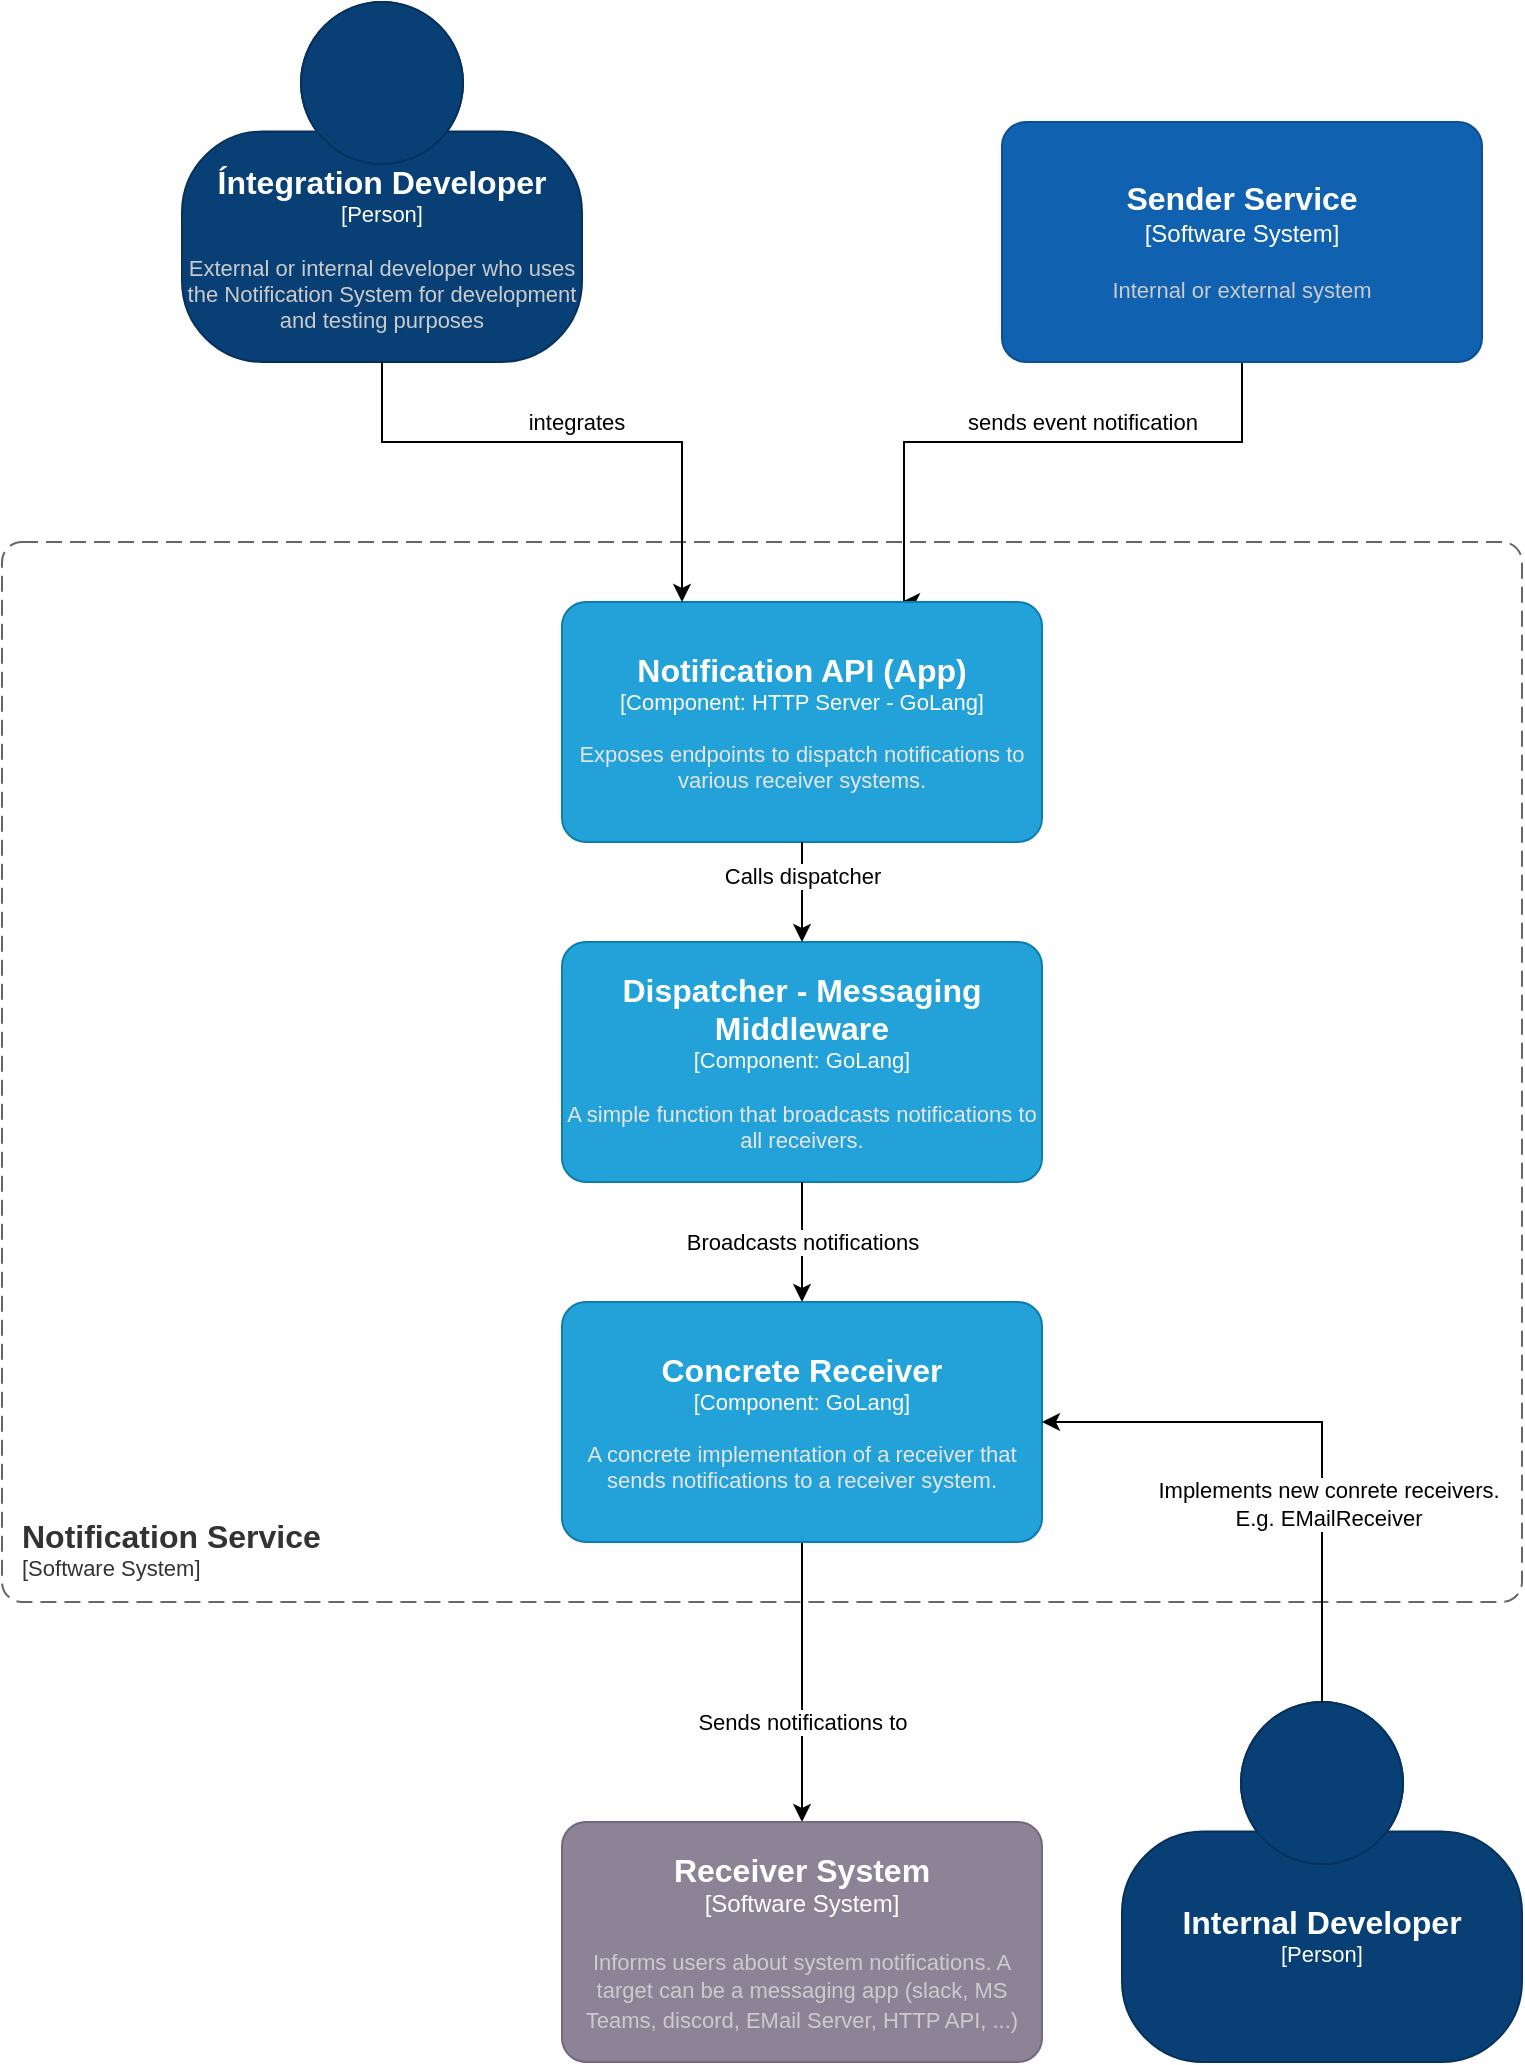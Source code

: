 <mxfile version="24.7.17">
  <diagram id="b3HfvrdQf_3uVzPGQTef" name="Seite-1">
    <mxGraphModel dx="1098" dy="827" grid="1" gridSize="10" guides="1" tooltips="1" connect="1" arrows="1" fold="1" page="1" pageScale="1" pageWidth="827" pageHeight="1169" math="0" shadow="0">
      <root>
        <mxCell id="0" />
        <mxCell id="1" parent="0" />
        <object placeholders="1" c4Name="Íntegration Developer" c4Type="Person" c4Description="External or internal developer who uses the Notification System for development and testing purposes" label="&lt;font style=&quot;font-size: 16px&quot;&gt;&lt;b&gt;%c4Name%&lt;/b&gt;&lt;/font&gt;&lt;div&gt;[%c4Type%]&lt;/div&gt;&lt;br&gt;&lt;div&gt;&lt;font style=&quot;font-size: 11px&quot;&gt;&lt;font color=&quot;#cccccc&quot;&gt;%c4Description%&lt;/font&gt;&lt;/div&gt;" id="FH4FXdNxscaW2-LvbzzQ-1">
          <mxCell style="html=1;fontSize=11;dashed=0;whiteSpace=wrap;fillColor=#083F75;strokeColor=#06315C;fontColor=#ffffff;shape=mxgraph.c4.person2;align=center;metaEdit=1;points=[[0.5,0,0],[1,0.5,0],[1,0.75,0],[0.75,1,0],[0.5,1,0],[0.25,1,0],[0,0.75,0],[0,0.5,0]];resizable=0;" vertex="1" parent="1">
            <mxGeometry x="130" y="80" width="200" height="180" as="geometry" />
          </mxCell>
        </object>
        <mxCell id="FH4FXdNxscaW2-LvbzzQ-8" value="sends event notification" style="edgeStyle=orthogonalEdgeStyle;rounded=0;orthogonalLoop=1;jettySize=auto;html=1;exitX=0.5;exitY=1;exitDx=0;exitDy=0;exitPerimeter=0;" edge="1" parent="1" source="FH4FXdNxscaW2-LvbzzQ-3">
          <mxGeometry x="-0.171" y="-10" relative="1" as="geometry">
            <mxPoint x="490" y="380" as="targetPoint" />
            <Array as="points">
              <mxPoint x="660" y="300" />
              <mxPoint x="491" y="300" />
            </Array>
            <mxPoint as="offset" />
          </mxGeometry>
        </mxCell>
        <mxCell id="FH4FXdNxscaW2-LvbzzQ-22" value="&lt;div&gt;&lt;br&gt;&lt;/div&gt;&lt;div&gt;&lt;br&gt;&lt;/div&gt;" style="edgeLabel;html=1;align=center;verticalAlign=middle;resizable=0;points=[];" vertex="1" connectable="0" parent="FH4FXdNxscaW2-LvbzzQ-8">
          <mxGeometry x="-0.42" y="2" relative="1" as="geometry">
            <mxPoint x="-56" as="offset" />
          </mxGeometry>
        </mxCell>
        <object placeholders="1" c4Name="Sender Service" c4Type="Software System" c4Description="Internal or external system" label="&lt;font style=&quot;font-size: 16px&quot;&gt;&lt;b&gt;%c4Name%&lt;/b&gt;&lt;/font&gt;&lt;div&gt;[%c4Type%]&lt;/div&gt;&lt;br&gt;&lt;div&gt;&lt;font style=&quot;font-size: 11px&quot;&gt;&lt;font color=&quot;#cccccc&quot;&gt;%c4Description%&lt;/font&gt;&lt;/div&gt;" id="FH4FXdNxscaW2-LvbzzQ-3">
          <mxCell style="rounded=1;whiteSpace=wrap;html=1;labelBackgroundColor=none;fillColor=#1061B0;fontColor=#ffffff;align=center;arcSize=10;strokeColor=#0D5091;metaEdit=1;resizable=0;points=[[0.25,0,0],[0.5,0,0],[0.75,0,0],[1,0.25,0],[1,0.5,0],[1,0.75,0],[0.75,1,0],[0.5,1,0],[0.25,1,0],[0,0.75,0],[0,0.5,0],[0,0.25,0]];" vertex="1" parent="1">
            <mxGeometry x="540" y="140" width="240" height="120" as="geometry" />
          </mxCell>
        </object>
        <object placeholders="1" c4Name="Notification Service" c4Type="SystemScopeBoundary" c4Application="Software System" label="&lt;font style=&quot;font-size: 16px&quot;&gt;&lt;b&gt;&lt;div style=&quot;text-align: left&quot;&gt;%c4Name%&lt;/div&gt;&lt;/b&gt;&lt;/font&gt;&lt;div style=&quot;text-align: left&quot;&gt;[%c4Application%]&lt;/div&gt;" id="FH4FXdNxscaW2-LvbzzQ-5">
          <mxCell style="rounded=1;fontSize=11;whiteSpace=wrap;html=1;dashed=1;arcSize=20;fillColor=none;strokeColor=#666666;fontColor=#333333;labelBackgroundColor=none;align=left;verticalAlign=bottom;labelBorderColor=none;spacingTop=0;spacing=10;dashPattern=8 4;metaEdit=1;rotatable=0;perimeter=rectanglePerimeter;noLabel=0;labelPadding=0;allowArrows=0;connectable=0;expand=0;recursiveResize=0;editable=1;pointerEvents=0;absoluteArcSize=1;points=[[0.25,0,0],[0.5,0,0],[0.75,0,0],[1,0.25,0],[1,0.5,0],[1,0.75,0],[0.75,1,0],[0.5,1,0],[0.25,1,0],[0,0.75,0],[0,0.5,0],[0,0.25,0]];" vertex="1" parent="1">
            <mxGeometry x="40" y="350" width="760" height="530" as="geometry" />
          </mxCell>
        </object>
        <object placeholders="1" c4Name="Notification API (App)" c4Type="Component" c4Technology="HTTP Server - GoLang" c4Description="Exposes endpoints to dispatch notifications to various receiver systems. " label="&lt;font style=&quot;font-size: 16px&quot;&gt;&lt;b&gt;%c4Name%&lt;/b&gt;&lt;/font&gt;&lt;div&gt;[%c4Type%: %c4Technology%]&lt;/div&gt;&lt;br&gt;&lt;div&gt;&lt;font style=&quot;font-size: 11px&quot;&gt;&lt;font color=&quot;#E6E6E6&quot;&gt;%c4Description%&lt;/font&gt;&lt;/div&gt;" id="FH4FXdNxscaW2-LvbzzQ-6">
          <mxCell style="rounded=1;whiteSpace=wrap;html=1;fontSize=11;labelBackgroundColor=none;fillColor=#23A2D9;fontColor=#ffffff;align=center;arcSize=10;strokeColor=#0E7DAD;metaEdit=1;resizable=0;points=[[0.25,0,0],[0.5,0,0],[0.75,0,0],[1,0.25,0],[1,0.5,0],[1,0.75,0],[0.75,1,0],[0.5,1,0],[0.25,1,0],[0,0.75,0],[0,0.5,0],[0,0.25,0]];" vertex="1" parent="1">
            <mxGeometry x="320" y="380" width="240" height="120" as="geometry" />
          </mxCell>
        </object>
        <object placeholders="1" c4Name="Dispatcher - Messaging Middleware" c4Type="Component" c4Technology="GoLang" c4Description="A simple function that broadcasts notifications to all receivers. " label="&lt;font style=&quot;font-size: 16px&quot;&gt;&lt;b&gt;%c4Name%&lt;/b&gt;&lt;/font&gt;&lt;div&gt;[%c4Type%: %c4Technology%]&lt;/div&gt;&lt;br&gt;&lt;div&gt;&lt;font style=&quot;font-size: 11px&quot;&gt;&lt;font color=&quot;#E6E6E6&quot;&gt;%c4Description%&lt;/font&gt;&lt;/div&gt;" id="FH4FXdNxscaW2-LvbzzQ-7">
          <mxCell style="rounded=1;whiteSpace=wrap;html=1;fontSize=11;labelBackgroundColor=none;fillColor=#23A2D9;fontColor=#ffffff;align=center;arcSize=10;strokeColor=#0E7DAD;metaEdit=1;resizable=0;points=[[0.25,0,0],[0.5,0,0],[0.75,0,0],[1,0.25,0],[1,0.5,0],[1,0.75,0],[0.75,1,0],[0.5,1,0],[0.25,1,0],[0,0.75,0],[0,0.5,0],[0,0.25,0]];" vertex="1" parent="1">
            <mxGeometry x="320" y="550" width="240" height="120" as="geometry" />
          </mxCell>
        </object>
        <mxCell id="FH4FXdNxscaW2-LvbzzQ-9" style="edgeStyle=orthogonalEdgeStyle;rounded=0;orthogonalLoop=1;jettySize=auto;html=1;entryX=0.25;entryY=0;entryDx=0;entryDy=0;entryPerimeter=0;exitX=0.5;exitY=1;exitDx=0;exitDy=0;exitPerimeter=0;" edge="1" parent="1" source="FH4FXdNxscaW2-LvbzzQ-1" target="FH4FXdNxscaW2-LvbzzQ-6">
          <mxGeometry relative="1" as="geometry">
            <Array as="points">
              <mxPoint x="230" y="300" />
              <mxPoint x="380" y="300" />
            </Array>
          </mxGeometry>
        </mxCell>
        <mxCell id="FH4FXdNxscaW2-LvbzzQ-21" value="integrates" style="edgeLabel;html=1;align=center;verticalAlign=middle;resizable=0;points=[];" vertex="1" connectable="0" parent="FH4FXdNxscaW2-LvbzzQ-9">
          <mxGeometry x="0.015" y="1" relative="1" as="geometry">
            <mxPoint y="-9" as="offset" />
          </mxGeometry>
        </mxCell>
        <mxCell id="FH4FXdNxscaW2-LvbzzQ-13" style="edgeStyle=orthogonalEdgeStyle;rounded=0;orthogonalLoop=1;jettySize=auto;html=1;" edge="1" parent="1" source="FH4FXdNxscaW2-LvbzzQ-11" target="FH4FXdNxscaW2-LvbzzQ-12">
          <mxGeometry relative="1" as="geometry" />
        </mxCell>
        <mxCell id="FH4FXdNxscaW2-LvbzzQ-14" value="Sends notifications to" style="edgeLabel;html=1;align=center;verticalAlign=middle;resizable=0;points=[];" vertex="1" connectable="0" parent="FH4FXdNxscaW2-LvbzzQ-13">
          <mxGeometry x="0.283" relative="1" as="geometry">
            <mxPoint as="offset" />
          </mxGeometry>
        </mxCell>
        <mxCell id="FH4FXdNxscaW2-LvbzzQ-16" value="Broadcasts notifications" style="edgeStyle=orthogonalEdgeStyle;rounded=0;orthogonalLoop=1;jettySize=auto;html=1;entryX=0.5;entryY=0;entryDx=0;entryDy=0;entryPerimeter=0;exitX=0.5;exitY=1;exitDx=0;exitDy=0;exitPerimeter=0;" edge="1" parent="1" source="FH4FXdNxscaW2-LvbzzQ-7" target="FH4FXdNxscaW2-LvbzzQ-11">
          <mxGeometry relative="1" as="geometry">
            <mxPoint x="440" y="680" as="targetPoint" />
            <mxPoint x="560" y="700" as="sourcePoint" />
          </mxGeometry>
        </mxCell>
        <object placeholders="1" c4Name="Concrete Receiver" c4Type="Component" c4Technology="GoLang" c4Description="A concrete implementation of a receiver that sends notifications to a receiver system." label="&lt;font style=&quot;font-size: 16px&quot;&gt;&lt;b&gt;%c4Name%&lt;/b&gt;&lt;/font&gt;&lt;div&gt;[%c4Type%: %c4Technology%]&lt;/div&gt;&lt;br&gt;&lt;div&gt;&lt;font style=&quot;font-size: 11px&quot;&gt;&lt;font color=&quot;#E6E6E6&quot;&gt;%c4Description%&lt;/font&gt;&lt;/div&gt;" id="FH4FXdNxscaW2-LvbzzQ-11">
          <mxCell style="rounded=1;whiteSpace=wrap;html=1;fontSize=11;labelBackgroundColor=none;fillColor=#23A2D9;fontColor=#ffffff;align=center;arcSize=10;strokeColor=#0E7DAD;metaEdit=1;resizable=0;points=[[0.25,0,0],[0.5,0,0],[0.75,0,0],[1,0.25,0],[1,0.5,0],[1,0.75,0],[0.75,1,0],[0.5,1,0],[0.25,1,0],[0,0.75,0],[0,0.5,0],[0,0.25,0]];" vertex="1" parent="1">
            <mxGeometry x="320" y="730" width="240" height="120" as="geometry" />
          </mxCell>
        </object>
        <object placeholders="1" c4Name="Receiver System" c4Type="Software System" c4Description="Informs users about system notifications. A target can be a messaging app (slack, MS Teams, discord, EMail Server, HTTP API, ...)" label="&lt;font style=&quot;font-size: 16px&quot;&gt;&lt;b&gt;%c4Name%&lt;/b&gt;&lt;/font&gt;&lt;div&gt;[%c4Type%]&lt;/div&gt;&lt;br&gt;&lt;div&gt;&lt;font style=&quot;font-size: 11px&quot;&gt;&lt;font color=&quot;#cccccc&quot;&gt;%c4Description%&lt;/font&gt;&lt;/div&gt;" id="FH4FXdNxscaW2-LvbzzQ-12">
          <mxCell style="rounded=1;whiteSpace=wrap;html=1;labelBackgroundColor=none;fillColor=#8C8496;fontColor=#ffffff;align=center;arcSize=10;strokeColor=#736782;metaEdit=1;resizable=0;points=[[0.25,0,0],[0.5,0,0],[0.75,0,0],[1,0.25,0],[1,0.5,0],[1,0.75,0],[0.75,1,0],[0.5,1,0],[0.25,1,0],[0,0.75,0],[0,0.5,0],[0,0.25,0]];" vertex="1" parent="1">
            <mxGeometry x="320" y="990" width="240" height="120" as="geometry" />
          </mxCell>
        </object>
        <mxCell id="FH4FXdNxscaW2-LvbzzQ-15" style="edgeStyle=orthogonalEdgeStyle;rounded=0;orthogonalLoop=1;jettySize=auto;html=1;entryX=0.5;entryY=0;entryDx=0;entryDy=0;entryPerimeter=0;" edge="1" parent="1" source="FH4FXdNxscaW2-LvbzzQ-6" target="FH4FXdNxscaW2-LvbzzQ-7">
          <mxGeometry relative="1" as="geometry" />
        </mxCell>
        <mxCell id="FH4FXdNxscaW2-LvbzzQ-17" value="Calls dispatcher" style="edgeLabel;html=1;align=center;verticalAlign=middle;resizable=0;points=[];" vertex="1" connectable="0" parent="FH4FXdNxscaW2-LvbzzQ-15">
          <mxGeometry x="-0.32" relative="1" as="geometry">
            <mxPoint as="offset" />
          </mxGeometry>
        </mxCell>
        <object placeholders="1" c4Name="Internal Developer" c4Type="Person" c4Description="" label="&lt;font style=&quot;font-size: 16px&quot;&gt;&lt;b&gt;%c4Name%&lt;/b&gt;&lt;/font&gt;&lt;div&gt;[%c4Type%]&lt;/div&gt;&lt;br&gt;&lt;div&gt;&lt;font style=&quot;font-size: 11px&quot;&gt;&lt;font color=&quot;#cccccc&quot;&gt;%c4Description%&lt;/font&gt;&lt;/div&gt;" id="FH4FXdNxscaW2-LvbzzQ-18">
          <mxCell style="html=1;fontSize=11;dashed=0;whiteSpace=wrap;fillColor=#083F75;strokeColor=#06315C;fontColor=#ffffff;shape=mxgraph.c4.person2;align=center;metaEdit=1;points=[[0.5,0,0],[1,0.5,0],[1,0.75,0],[0.75,1,0],[0.5,1,0],[0.25,1,0],[0,0.75,0],[0,0.5,0]];resizable=0;" vertex="1" parent="1">
            <mxGeometry x="600" y="930" width="200" height="180" as="geometry" />
          </mxCell>
        </object>
        <mxCell id="FH4FXdNxscaW2-LvbzzQ-19" style="edgeStyle=orthogonalEdgeStyle;rounded=0;orthogonalLoop=1;jettySize=auto;html=1;entryX=1;entryY=0.5;entryDx=0;entryDy=0;entryPerimeter=0;exitX=0.5;exitY=0;exitDx=0;exitDy=0;exitPerimeter=0;" edge="1" parent="1" source="FH4FXdNxscaW2-LvbzzQ-18" target="FH4FXdNxscaW2-LvbzzQ-11">
          <mxGeometry relative="1" as="geometry" />
        </mxCell>
        <mxCell id="FH4FXdNxscaW2-LvbzzQ-20" value="Implements new conrete receivers. &lt;br&gt;E.g. EMailReceiver" style="edgeLabel;html=1;align=center;verticalAlign=middle;resizable=0;points=[];" vertex="1" connectable="0" parent="FH4FXdNxscaW2-LvbzzQ-19">
          <mxGeometry x="-0.293" y="-3" relative="1" as="geometry">
            <mxPoint as="offset" />
          </mxGeometry>
        </mxCell>
      </root>
    </mxGraphModel>
  </diagram>
</mxfile>
